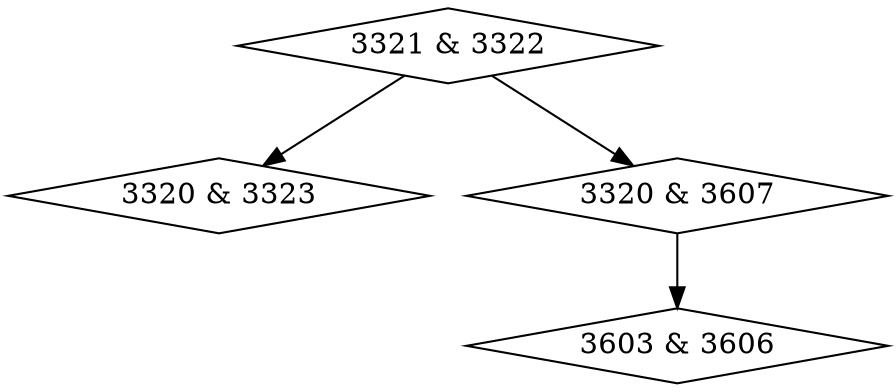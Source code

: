 digraph {
0 [label = "3320 & 3323", shape = diamond];
1 [label = "3320 & 3607", shape = diamond];
2 [label = "3321 & 3322", shape = diamond];
3 [label = "3603 & 3606", shape = diamond];
1->3;
2->0;
2->1;
}

